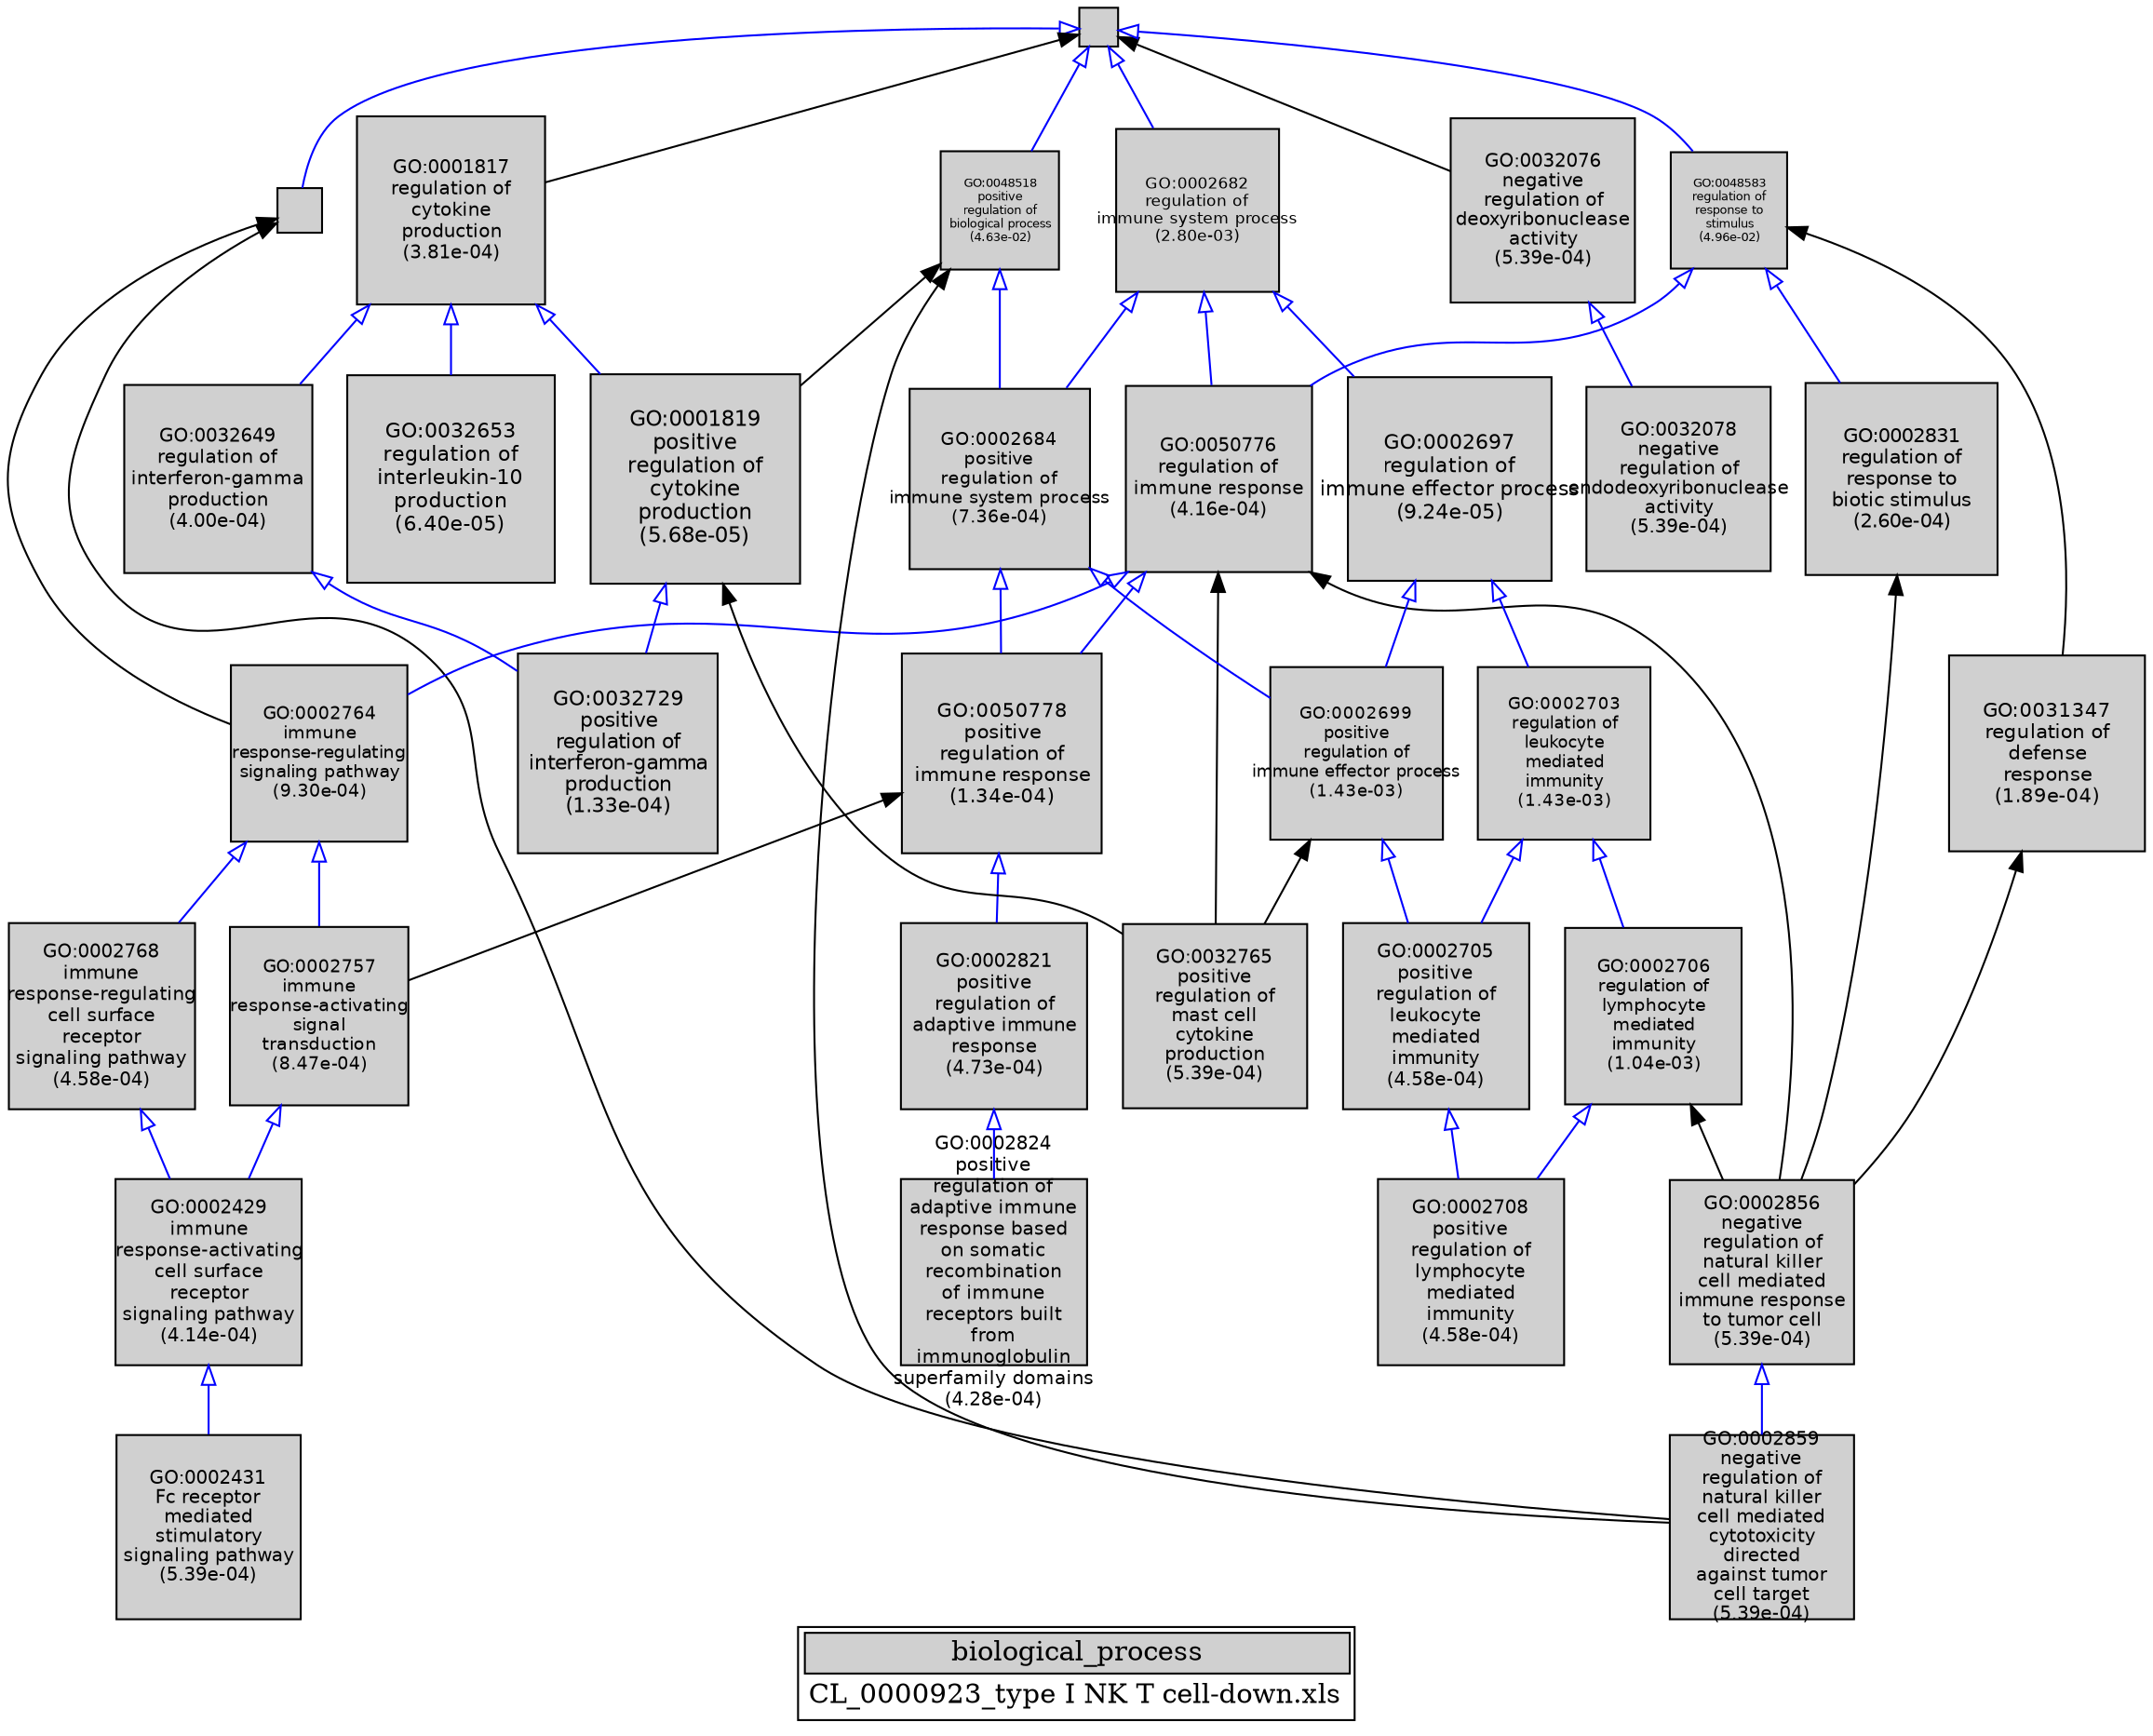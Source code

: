 digraph "biological_process" {
graph [ bgcolor = "#FFFFFF", label = <<TABLE COLOR="black" BGCOLOR="white"><TR><TD COLSPAN="2" BGCOLOR="#D0D0D0"><FONT COLOR="black">biological_process</FONT></TD></TR><TR><TD BORDER="0">CL_0000923_type I NK T cell-down.xls</TD></TR></TABLE>> ];
node [ fontname = "Helvetica" ];

subgraph "nodes" {

node [ style = "filled", fixedsize = "true", width = 1, shape = "box", fontsize = 9, fillcolor = "#D0D0D0", fontcolor = "black", color = "black" ];

"GO:0050778" [ URL = "#GO:0050778", label = <<TABLE BORDER="0"><TR><TD>GO:0050778<BR/>positive<BR/>regulation of<BR/>immune response<BR/>(1.34e-04)</TD></TR></TABLE>>, width = 1.43280884268, shape = "box", fontsize = 10.3162236673, height = 1.43280884268 ];
"GO:0002859" [ URL = "#GO:0002859", label = <<TABLE BORDER="0"><TR><TD>GO:0002859<BR/>negative<BR/>regulation of<BR/>natural killer<BR/>cell mediated<BR/>cytotoxicity<BR/>directed<BR/>against tumor<BR/>cell target<BR/>(5.39e-04)</TD></TR></TABLE>>, width = 1.31696962811, shape = "box", fontsize = 9.48218132238, height = 1.31696962811 ];
"GO:0002856" [ URL = "#GO:0002856", label = <<TABLE BORDER="0"><TR><TD>GO:0002856<BR/>negative<BR/>regulation of<BR/>natural killer<BR/>cell mediated<BR/>immune response<BR/>to tumor cell<BR/>(5.39e-04)</TD></TR></TABLE>>, width = 1.31696962811, shape = "box", fontsize = 9.48218132238, height = 1.31696962811 ];
"GO:0032649" [ URL = "#GO:0032649", label = <<TABLE BORDER="0"><TR><TD>GO:0032649<BR/>regulation of<BR/>interferon-gamma<BR/>production<BR/>(4.00e-04)</TD></TR></TABLE>>, width = 1.34270746779, shape = "box", fontsize = 9.66749376811, height = 1.34270746779 ];
"GO:0002699" [ URL = "#GO:0002699", label = <<TABLE BORDER="0"><TR><TD>GO:0002699<BR/>positive<BR/>regulation of<BR/>immune effector process<BR/>(1.43e-03)</TD></TR></TABLE>>, width = 1.229317586, shape = "box", fontsize = 8.85108661919, height = 1.229317586 ];
"GO:0002429" [ URL = "#GO:0002429", label = <<TABLE BORDER="0"><TR><TD>GO:0002429<BR/>immune<BR/>response-activating<BR/>cell surface<BR/>receptor<BR/>signaling pathway<BR/>(4.14e-04)</TD></TR></TABLE>>, width = 1.33973299476, shape = "box", fontsize = 9.6460775623, height = 1.33973299476 ];
"GO:0050794" [ URL = "#GO:0050794", label = "", width = 0.315180795561, shape = "box", height = 0.315180795561 ];
"GO:0002703" [ URL = "#GO:0002703", label = <<TABLE BORDER="0"><TR><TD>GO:0002703<BR/>regulation of<BR/>leukocyte<BR/>mediated<BR/>immunity<BR/>(1.43e-03)</TD></TR></TABLE>>, width = 1.229317586, shape = "box", fontsize = 8.85108661919, height = 1.229317586 ];
"GO:0002706" [ URL = "#GO:0002706", label = <<TABLE BORDER="0"><TR><TD>GO:0002706<BR/>regulation of<BR/>lymphocyte<BR/>mediated<BR/>immunity<BR/>(1.04e-03)</TD></TR></TABLE>>, width = 1.25860436737, shape = "box", fontsize = 9.06195144505, height = 1.25860436737 ];
"GO:0002708" [ URL = "#GO:0002708", label = <<TABLE BORDER="0"><TR><TD>GO:0002708<BR/>positive<BR/>regulation of<BR/>lymphocyte<BR/>mediated<BR/>immunity<BR/>(4.58e-04)</TD></TR></TABLE>>, width = 1.33107526153, shape = "box", fontsize = 9.58374188304, height = 1.33107526153 ];
"GO:0031347" [ URL = "#GO:0031347", label = <<TABLE BORDER="0"><TR><TD>GO:0031347<BR/>regulation of<BR/>defense<BR/>response<BR/>(1.89e-04)</TD></TR></TABLE>>, width = 1.40505908466, shape = "box", fontsize = 10.1164254095, height = 1.40505908466 ];
"GO:0050776" [ URL = "#GO:0050776", label = <<TABLE BORDER="0"><TR><TD>GO:0050776<BR/>regulation of<BR/>immune response<BR/>(4.16e-04)</TD></TR></TABLE>>, width = 1.33922350422, shape = "box", fontsize = 9.64240923039, height = 1.33922350422 ];
"GO:0002757" [ URL = "#GO:0002757", label = <<TABLE BORDER="0"><TR><TD>GO:0002757<BR/>immune<BR/>response-activating<BR/>signal<BR/>transduction<BR/>(8.47e-04)</TD></TR></TABLE>>, width = 1.27709808831, shape = "box", fontsize = 9.19510623581, height = 1.27709808831 ];
"GO:0002431" [ URL = "#GO:0002431", label = <<TABLE BORDER="0"><TR><TD>GO:0002431<BR/>Fc receptor<BR/>mediated<BR/>stimulatory<BR/>signaling pathway<BR/>(5.39e-04)</TD></TR></TABLE>>, width = 1.31696962811, shape = "box", fontsize = 9.48218132238, height = 1.31696962811 ];
"GO:0002684" [ URL = "#GO:0002684", label = <<TABLE BORDER="0"><TR><TD>GO:0002684<BR/>positive<BR/>regulation of<BR/>immune system process<BR/>(7.36e-04)</TD></TR></TABLE>>, width = 1.28962230784, shape = "box", fontsize = 9.28528061645, height = 1.28962230784 ];
"GO:0001817" [ URL = "#GO:0001817", label = <<TABLE BORDER="0"><TR><TD>GO:0001817<BR/>regulation of<BR/>cytokine<BR/>production<BR/>(3.81e-04)</TD></TR></TABLE>>, width = 1.34690220918, shape = "box", fontsize = 9.6976959061, height = 1.34690220918 ];
"GO:0002682" [ URL = "#GO:0002682", label = <<TABLE BORDER="0"><TR><TD>GO:0002682<BR/>regulation of<BR/>immune system process<BR/>(2.80e-03)</TD></TR></TABLE>>, width = 1.16485533833, shape = "box", fontsize = 8.38695843599, height = 1.16485533833 ];
"GO:0048518" [ URL = "#GO:0048518", label = <<TABLE BORDER="0"><TR><TD>GO:0048518<BR/>positive<BR/>regulation of<BR/>biological process<BR/>(4.63e-02)</TD></TR></TABLE>>, width = 0.845137714133, shape = "box", fontsize = 6.08499154176, height = 0.845137714133 ];
"GO:0032076" [ URL = "#GO:0032076", label = <<TABLE BORDER="0"><TR><TD>GO:0032076<BR/>negative<BR/>regulation of<BR/>deoxyribonuclease<BR/>activity<BR/>(5.39e-04)</TD></TR></TABLE>>, width = 1.31696962811, shape = "box", fontsize = 9.48218132238, height = 1.31696962811 ];
"GO:0002697" [ URL = "#GO:0002697", label = <<TABLE BORDER="0"><TR><TD>GO:0002697<BR/>regulation of<BR/>immune effector process<BR/>(9.24e-05)</TD></TR></TABLE>>, width = 1.46235743314, shape = "box", fontsize = 10.5289735186, height = 1.46235743314 ];
"GO:0002764" [ URL = "#GO:0002764", label = <<TABLE BORDER="0"><TR><TD>GO:0002764<BR/>immune<BR/>response-regulating<BR/>signaling pathway<BR/>(9.30e-04)</TD></TR></TABLE>>, width = 1.26867206954, shape = "box", fontsize = 9.13443890071, height = 1.26867206954 ];
"GO:0002824" [ URL = "#GO:0002824", label = <<TABLE BORDER="0"><TR><TD>GO:0002824<BR/>positive<BR/>regulation of<BR/>adaptive immune<BR/>response based<BR/>on somatic<BR/>recombination<BR/>of immune<BR/>receptors built<BR/>from<BR/>immunoglobulin<BR/>superfamily domains<BR/>(4.28e-04)</TD></TR></TABLE>>, width = 1.33680376704, shape = "box", fontsize = 9.62498712268, height = 1.33680376704 ];
"GO:0002831" [ URL = "#GO:0002831", label = <<TABLE BORDER="0"><TR><TD>GO:0002831<BR/>regulation of<BR/>response to<BR/>biotic stimulus<BR/>(2.60e-04)</TD></TR></TABLE>>, width = 1.37892051084, shape = "box", fontsize = 9.92822767806, height = 1.37892051084 ];
"GO:0002705" [ URL = "#GO:0002705", label = <<TABLE BORDER="0"><TR><TD>GO:0002705<BR/>positive<BR/>regulation of<BR/>leukocyte<BR/>mediated<BR/>immunity<BR/>(4.58e-04)</TD></TR></TABLE>>, width = 1.33107526153, shape = "box", fontsize = 9.58374188304, height = 1.33107526153 ];
"GO:0032765" [ URL = "#GO:0032765", label = <<TABLE BORDER="0"><TR><TD>GO:0032765<BR/>positive<BR/>regulation of<BR/>mast cell<BR/>cytokine<BR/>production<BR/>(5.39e-04)</TD></TR></TABLE>>, width = 1.31696962811, shape = "box", fontsize = 9.48218132238, height = 1.31696962811 ];
"GO:0002821" [ URL = "#GO:0002821", label = <<TABLE BORDER="0"><TR><TD>GO:0002821<BR/>positive<BR/>regulation of<BR/>adaptive immune<BR/>response<BR/>(4.73e-04)</TD></TR></TABLE>>, width = 1.32827326425, shape = "box", fontsize = 9.56356750259, height = 1.32827326425 ];
"GO:0032078" [ URL = "#GO:0032078", label = <<TABLE BORDER="0"><TR><TD>GO:0032078<BR/>negative<BR/>regulation of<BR/>endodeoxyribonuclease<BR/>activity<BR/>(5.39e-04)</TD></TR></TABLE>>, width = 1.31696962811, shape = "box", fontsize = 9.48218132238, height = 1.31696962811 ];
"GO:0002768" [ URL = "#GO:0002768", label = <<TABLE BORDER="0"><TR><TD>GO:0002768<BR/>immune<BR/>response-regulating<BR/>cell surface<BR/>receptor<BR/>signaling pathway<BR/>(4.58e-04)</TD></TR></TABLE>>, width = 1.33107526153, shape = "box", fontsize = 9.58374188304, height = 1.33107526153 ];
"GO:0032653" [ URL = "#GO:0032653", label = <<TABLE BORDER="0"><TR><TD>GO:0032653<BR/>regulation of<BR/>interleukin-10<BR/>production<BR/>(6.40e-05)</TD></TR></TABLE>>, width = 1.49090550183, shape = "box", fontsize = 10.7345196131, height = 1.49090550183 ];
"GO:0032729" [ URL = "#GO:0032729", label = <<TABLE BORDER="0"><TR><TD>GO:0032729<BR/>positive<BR/>regulation of<BR/>interferon-gamma<BR/>production<BR/>(1.33e-04)</TD></TR></TABLE>>, width = 1.43347146948, shape = "box", fontsize = 10.3209945803, height = 1.43347146948 ];
"GO:0001819" [ URL = "#GO:0001819", label = <<TABLE BORDER="0"><TR><TD>GO:0001819<BR/>positive<BR/>regulation of<BR/>cytokine<BR/>production<BR/>(5.68e-05)</TD></TR></TABLE>>, width = 1.5, shape = "box", fontsize = 10.8, height = 1.5 ];
"GO:0048583" [ URL = "#GO:0048583", label = <<TABLE BORDER="0"><TR><TD>GO:0048583<BR/>regulation of<BR/>response to<BR/>stimulus<BR/>(4.96e-02)</TD></TR></TABLE>>, width = 0.835511804353, shape = "box", fontsize = 6.01568499134, height = 0.835511804353 ];
"GO:0050789" [ URL = "#GO:0050789", label = "", width = 0.278238342249, shape = "box", height = 0.278238342249 ];
}
subgraph "edges" {


edge [ dir = "back", weight = 1 ];
subgraph "regulates" {


edge [ color = "cyan", arrowtail = "none" ];
subgraph "positive" {


edge [ color = "green", arrowtail = "vee" ];
}
subgraph "negative" {


edge [ color = "red", arrowtail = "tee" ];
}
}
subgraph "part_of" {


edge [ color = "purple", arrowtail = "diamond", weight = 2.5 ];
}
subgraph "is_a" {


edge [ color = "blue", arrowtail = "empty", weight = 5.0 ];
"GO:0048583" -> "GO:0050776";
"GO:0048583" -> "GO:0002831";
"GO:0048518" -> "GO:0002684";
"GO:0032076" -> "GO:0032078";
"GO:0002699" -> "GO:0002705";
"GO:0002703" -> "GO:0002706";
"GO:0050789" -> "GO:0002682";
"GO:0050789" -> "GO:0048518";
"GO:0002682" -> "GO:0002684";
"GO:0002684" -> "GO:0002699";
"GO:0002682" -> "GO:0050776";
"GO:0001819" -> "GO:0032729";
"GO:0002697" -> "GO:0002703";
"GO:0002764" -> "GO:0002757";
"GO:0001817" -> "GO:0001819";
"GO:0050789" -> "GO:0048583";
"GO:0002703" -> "GO:0002705";
"GO:0002757" -> "GO:0002429";
"GO:0050776" -> "GO:0002764";
"GO:0001817" -> "GO:0032649";
"GO:0002856" -> "GO:0002859";
"GO:0002684" -> "GO:0050778";
"GO:0002764" -> "GO:0002768";
"GO:0001817" -> "GO:0032653";
"GO:0050776" -> "GO:0050778";
"GO:0050778" -> "GO:0002821";
"GO:0050789" -> "GO:0050794";
"GO:0002682" -> "GO:0002697";
"GO:0002706" -> "GO:0002708";
"GO:0002768" -> "GO:0002429";
"GO:0032649" -> "GO:0032729";
"GO:0002697" -> "GO:0002699";
"GO:0002821" -> "GO:0002824";
"GO:0002705" -> "GO:0002708";
"GO:0002429" -> "GO:0002431";
}
"GO:0050776" -> "GO:0002856";
"GO:0002831" -> "GO:0002856";
"GO:0048518" -> "GO:0001819";
"GO:0048518" -> "GO:0002859";
"GO:0050794" -> "GO:0002764";
"GO:0050789" -> "GO:0032076";
"GO:0050778" -> "GO:0002757";
"GO:0050794" -> "GO:0002859";
"GO:0031347" -> "GO:0002856";
"GO:0048583" -> "GO:0031347";
"GO:0050776" -> "GO:0032765";
"GO:0002699" -> "GO:0032765";
"GO:0050789" -> "GO:0001817";
"GO:0002706" -> "GO:0002856";
"GO:0001819" -> "GO:0032765";
}
}
